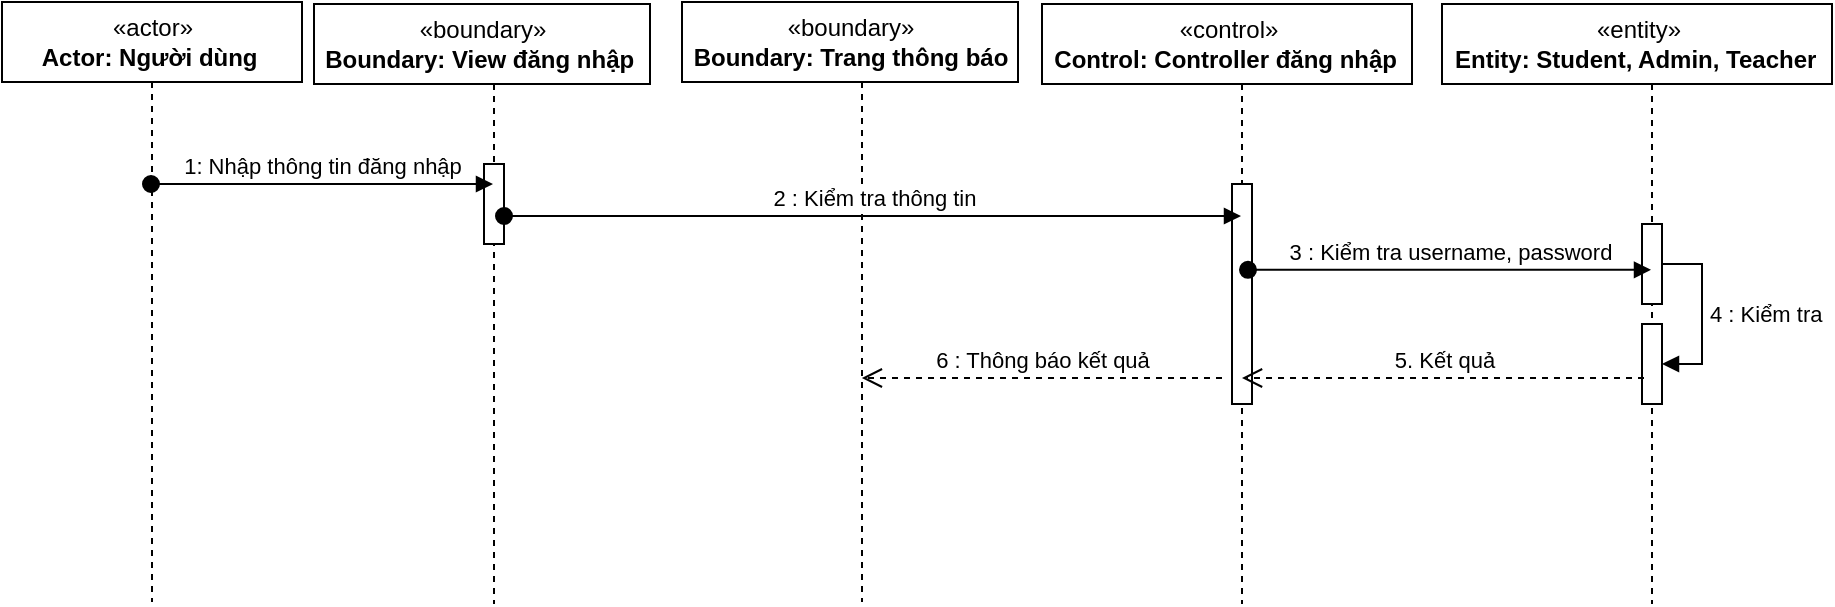 <mxfile version="14.5.3" type="github">
  <diagram name="Page-1" id="13e1069c-82ec-6db2-03f1-153e76fe0fe0">
    <mxGraphModel dx="925" dy="605" grid="1" gridSize="10" guides="1" tooltips="1" connect="1" arrows="1" fold="1" page="1" pageScale="1" pageWidth="1100" pageHeight="850" background="#ffffff" math="0" shadow="0">
      <root>
        <mxCell id="0" />
        <mxCell id="1" parent="0" />
        <mxCell id="G0kBllWM4XBfNNBUBDi2-18" value=":Object" style="shape=umlLifeline;perimeter=lifelinePerimeter;whiteSpace=wrap;html=1;container=1;collapsible=0;recursiveResize=0;outlineConnect=0;" vertex="1" parent="1">
          <mxGeometry x="45" y="39" width="100" height="300" as="geometry" />
        </mxCell>
        <mxCell id="G0kBllWM4XBfNNBUBDi2-16" value="«actor»&lt;br&gt;&lt;b&gt;Actor: Người dùng&amp;nbsp;&lt;/b&gt;" style="html=1;" vertex="1" parent="1">
          <mxGeometry x="20" y="39" width="150" height="40" as="geometry" />
        </mxCell>
        <mxCell id="G0kBllWM4XBfNNBUBDi2-21" value=":Object" style="shape=umlLifeline;perimeter=lifelinePerimeter;whiteSpace=wrap;html=1;container=1;collapsible=0;recursiveResize=0;outlineConnect=0;" vertex="1" parent="1">
          <mxGeometry x="191" y="40" width="150" height="300" as="geometry" />
        </mxCell>
        <mxCell id="G0kBllWM4XBfNNBUBDi2-22" value="«boundary»&lt;br&gt;&lt;b&gt;Boundary: View đăng nhập&amp;nbsp;&lt;/b&gt;" style="html=1;" vertex="1" parent="G0kBllWM4XBfNNBUBDi2-21">
          <mxGeometry x="-15" width="168" height="40" as="geometry" />
        </mxCell>
        <mxCell id="G0kBllWM4XBfNNBUBDi2-32" value="" style="html=1;points=[];perimeter=orthogonalPerimeter;" vertex="1" parent="G0kBllWM4XBfNNBUBDi2-21">
          <mxGeometry x="70" y="80" width="10" height="40" as="geometry" />
        </mxCell>
        <mxCell id="G0kBllWM4XBfNNBUBDi2-26" value=":Object" style="shape=umlLifeline;perimeter=lifelinePerimeter;whiteSpace=wrap;html=1;container=1;collapsible=0;recursiveResize=0;outlineConnect=0;" vertex="1" parent="1">
          <mxGeometry x="375" y="39" width="150" height="300" as="geometry" />
        </mxCell>
        <mxCell id="G0kBllWM4XBfNNBUBDi2-27" value="«boundary»&lt;br&gt;&lt;b&gt;Boundary: Trang thông báo&lt;/b&gt;" style="html=1;" vertex="1" parent="G0kBllWM4XBfNNBUBDi2-26">
          <mxGeometry x="-15" width="168" height="40" as="geometry" />
        </mxCell>
        <mxCell id="G0kBllWM4XBfNNBUBDi2-28" value=":Object" style="shape=umlLifeline;perimeter=lifelinePerimeter;whiteSpace=wrap;html=1;container=1;collapsible=0;recursiveResize=0;outlineConnect=0;" vertex="1" parent="1">
          <mxGeometry x="555" y="40" width="170" height="300" as="geometry" />
        </mxCell>
        <mxCell id="G0kBllWM4XBfNNBUBDi2-29" value="«control»&lt;br&gt;&lt;b&gt;Control: Controller đăng nhập&amp;nbsp;&lt;/b&gt;" style="html=1;" vertex="1" parent="G0kBllWM4XBfNNBUBDi2-28">
          <mxGeometry x="-15" width="185" height="40" as="geometry" />
        </mxCell>
        <mxCell id="G0kBllWM4XBfNNBUBDi2-35" value="" style="html=1;points=[];perimeter=orthogonalPerimeter;" vertex="1" parent="G0kBllWM4XBfNNBUBDi2-28">
          <mxGeometry x="80" y="90" width="10" height="110" as="geometry" />
        </mxCell>
        <mxCell id="G0kBllWM4XBfNNBUBDi2-30" value=":Object" style="shape=umlLifeline;perimeter=lifelinePerimeter;whiteSpace=wrap;html=1;container=1;collapsible=0;recursiveResize=0;outlineConnect=0;" vertex="1" parent="1">
          <mxGeometry x="755" y="40" width="180" height="300" as="geometry" />
        </mxCell>
        <mxCell id="G0kBllWM4XBfNNBUBDi2-31" value="«entity»&lt;br&gt;&lt;b&gt;Entity: Student, Admin, Teacher&amp;nbsp;&lt;/b&gt;" style="html=1;" vertex="1" parent="G0kBllWM4XBfNNBUBDi2-30">
          <mxGeometry x="-15" width="195" height="40" as="geometry" />
        </mxCell>
        <mxCell id="G0kBllWM4XBfNNBUBDi2-37" value="" style="html=1;points=[];perimeter=orthogonalPerimeter;" vertex="1" parent="G0kBllWM4XBfNNBUBDi2-30">
          <mxGeometry x="85" y="110" width="10" height="40" as="geometry" />
        </mxCell>
        <mxCell id="G0kBllWM4XBfNNBUBDi2-23" value="1: Nhập thông tin đăng nhập" style="html=1;verticalAlign=bottom;startArrow=oval;startFill=1;endArrow=block;startSize=8;" edge="1" parent="1" target="G0kBllWM4XBfNNBUBDi2-21">
          <mxGeometry width="60" relative="1" as="geometry">
            <mxPoint x="94.5" y="130" as="sourcePoint" />
            <mxPoint x="274.5" y="130" as="targetPoint" />
          </mxGeometry>
        </mxCell>
        <mxCell id="G0kBllWM4XBfNNBUBDi2-34" value="2 : Kiểm tra thông tin" style="html=1;verticalAlign=bottom;startArrow=oval;startFill=1;endArrow=block;startSize=8;exitX=1;exitY=0.65;exitDx=0;exitDy=0;exitPerimeter=0;" edge="1" parent="1" source="G0kBllWM4XBfNNBUBDi2-32" target="G0kBllWM4XBfNNBUBDi2-28">
          <mxGeometry width="60" relative="1" as="geometry">
            <mxPoint x="420" y="190" as="sourcePoint" />
            <mxPoint x="480" y="190" as="targetPoint" />
          </mxGeometry>
        </mxCell>
        <mxCell id="G0kBllWM4XBfNNBUBDi2-36" value="3 : Kiểm tra username, password" style="html=1;verticalAlign=bottom;startArrow=oval;startFill=1;endArrow=block;startSize=8;exitX=0.8;exitY=0.39;exitDx=0;exitDy=0;exitPerimeter=0;" edge="1" parent="1" source="G0kBllWM4XBfNNBUBDi2-35" target="G0kBllWM4XBfNNBUBDi2-30">
          <mxGeometry width="60" relative="1" as="geometry">
            <mxPoint x="540" y="220" as="sourcePoint" />
            <mxPoint x="600" y="220" as="targetPoint" />
          </mxGeometry>
        </mxCell>
        <mxCell id="G0kBllWM4XBfNNBUBDi2-40" value="" style="html=1;points=[];perimeter=orthogonalPerimeter;" vertex="1" parent="1">
          <mxGeometry x="840" y="200" width="10" height="40" as="geometry" />
        </mxCell>
        <mxCell id="G0kBllWM4XBfNNBUBDi2-41" value="4 : Kiểm tra&amp;nbsp;" style="edgeStyle=orthogonalEdgeStyle;html=1;align=left;spacingLeft=2;endArrow=block;rounded=0;exitX=1;exitY=0.5;exitDx=0;exitDy=0;exitPerimeter=0;" edge="1" parent="1" source="G0kBllWM4XBfNNBUBDi2-37">
          <mxGeometry relative="1" as="geometry">
            <mxPoint x="845" y="180" as="sourcePoint" />
            <Array as="points">
              <mxPoint x="870" y="170" />
              <mxPoint x="870" y="220" />
              <mxPoint x="850" y="220" />
            </Array>
            <mxPoint x="850" y="220" as="targetPoint" />
          </mxGeometry>
        </mxCell>
        <mxCell id="G0kBllWM4XBfNNBUBDi2-42" value="5. Kết quả" style="html=1;verticalAlign=bottom;endArrow=open;dashed=1;endSize=8;" edge="1" parent="1" target="G0kBllWM4XBfNNBUBDi2-28">
          <mxGeometry relative="1" as="geometry">
            <mxPoint x="841" y="227" as="sourcePoint" />
            <mxPoint x="630" y="250" as="targetPoint" />
          </mxGeometry>
        </mxCell>
        <mxCell id="G0kBllWM4XBfNNBUBDi2-44" value="6 : Thông báo kết quả" style="html=1;verticalAlign=bottom;endArrow=open;dashed=1;endSize=8;" edge="1" parent="1">
          <mxGeometry relative="1" as="geometry">
            <mxPoint x="630" y="227" as="sourcePoint" />
            <mxPoint x="449.929" y="227" as="targetPoint" />
            <Array as="points">
              <mxPoint x="570" y="227" />
            </Array>
          </mxGeometry>
        </mxCell>
      </root>
    </mxGraphModel>
  </diagram>
</mxfile>
